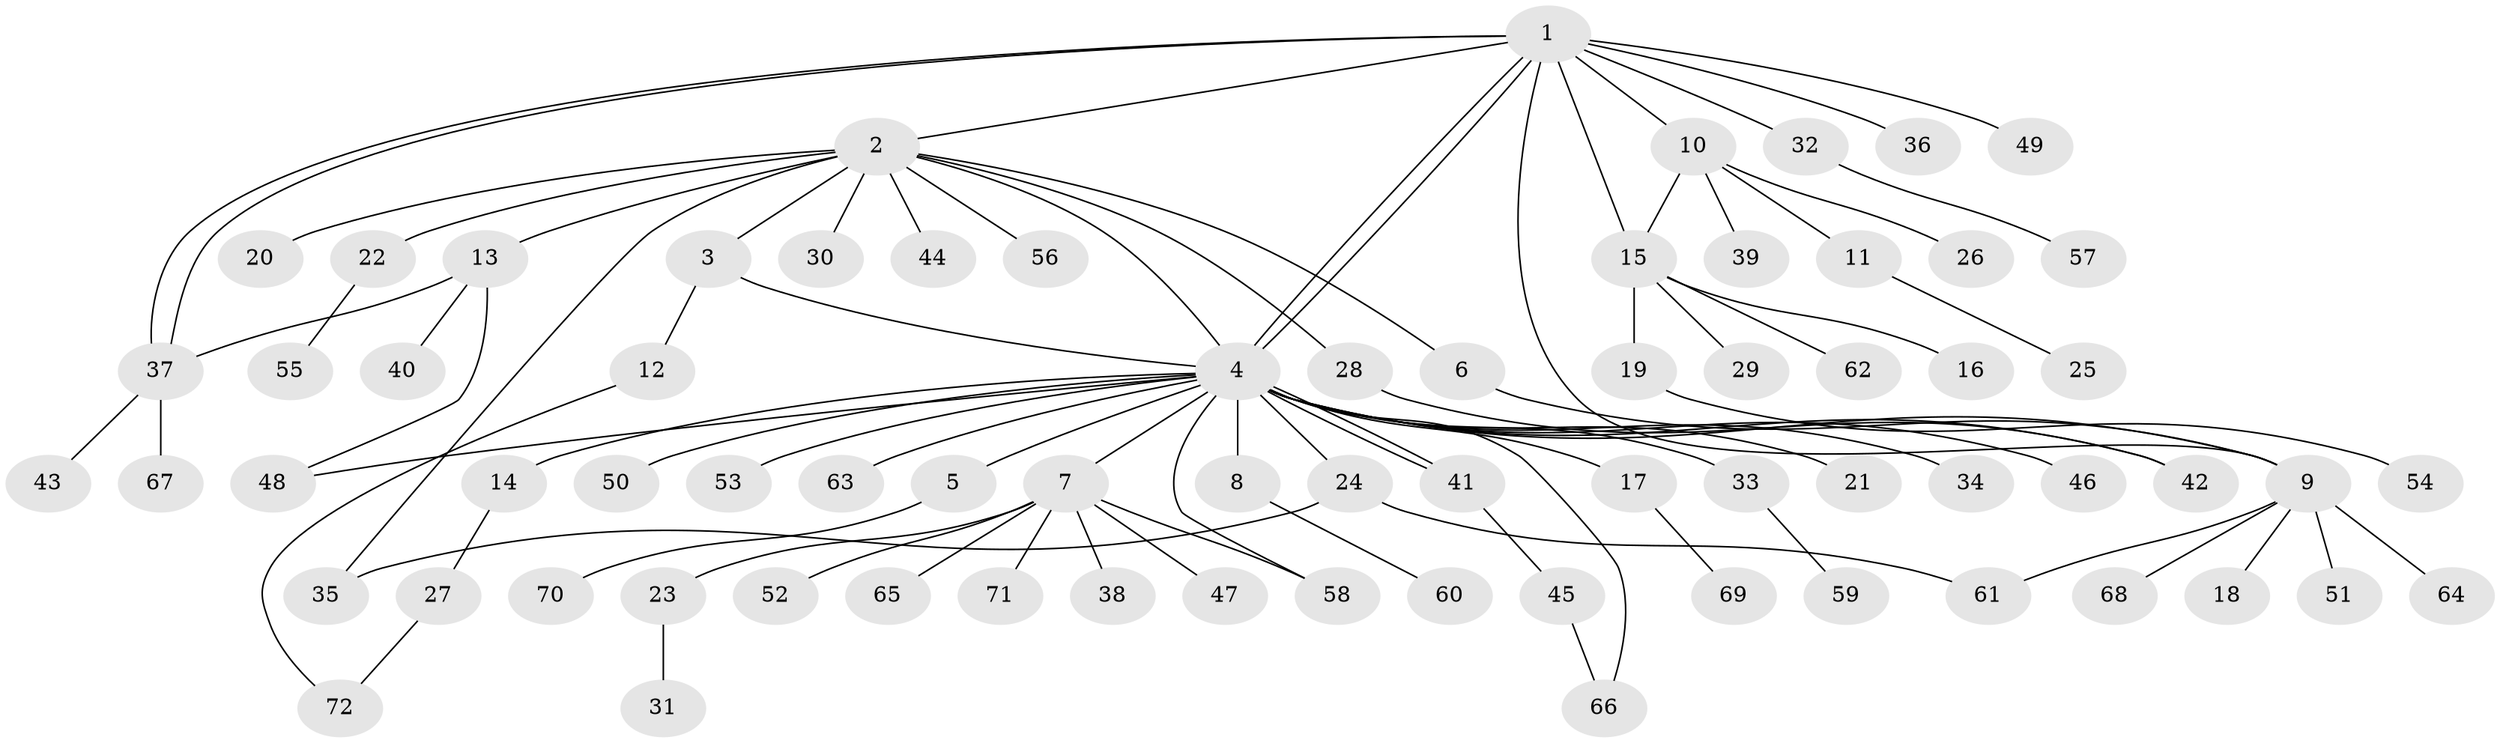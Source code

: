 // coarse degree distribution, {10: 0.019230769230769232, 11: 0.019230769230769232, 3: 0.057692307692307696, 22: 0.019230769230769232, 1: 0.5961538461538461, 2: 0.19230769230769232, 7: 0.038461538461538464, 4: 0.038461538461538464, 5: 0.019230769230769232}
// Generated by graph-tools (version 1.1) at 2025/51/02/27/25 19:51:57]
// undirected, 72 vertices, 87 edges
graph export_dot {
graph [start="1"]
  node [color=gray90,style=filled];
  1;
  2;
  3;
  4;
  5;
  6;
  7;
  8;
  9;
  10;
  11;
  12;
  13;
  14;
  15;
  16;
  17;
  18;
  19;
  20;
  21;
  22;
  23;
  24;
  25;
  26;
  27;
  28;
  29;
  30;
  31;
  32;
  33;
  34;
  35;
  36;
  37;
  38;
  39;
  40;
  41;
  42;
  43;
  44;
  45;
  46;
  47;
  48;
  49;
  50;
  51;
  52;
  53;
  54;
  55;
  56;
  57;
  58;
  59;
  60;
  61;
  62;
  63;
  64;
  65;
  66;
  67;
  68;
  69;
  70;
  71;
  72;
  1 -- 2;
  1 -- 4;
  1 -- 4;
  1 -- 9;
  1 -- 10;
  1 -- 15;
  1 -- 32;
  1 -- 36;
  1 -- 37;
  1 -- 37;
  1 -- 49;
  2 -- 3;
  2 -- 4;
  2 -- 6;
  2 -- 13;
  2 -- 20;
  2 -- 22;
  2 -- 28;
  2 -- 30;
  2 -- 35;
  2 -- 44;
  2 -- 56;
  3 -- 4;
  3 -- 12;
  4 -- 5;
  4 -- 7;
  4 -- 8;
  4 -- 9;
  4 -- 14;
  4 -- 17;
  4 -- 21;
  4 -- 24;
  4 -- 33;
  4 -- 34;
  4 -- 41;
  4 -- 41;
  4 -- 42;
  4 -- 46;
  4 -- 48;
  4 -- 50;
  4 -- 53;
  4 -- 58;
  4 -- 63;
  4 -- 66;
  5 -- 70;
  6 -- 9;
  7 -- 23;
  7 -- 38;
  7 -- 47;
  7 -- 52;
  7 -- 58;
  7 -- 65;
  7 -- 71;
  8 -- 60;
  9 -- 18;
  9 -- 51;
  9 -- 61;
  9 -- 64;
  9 -- 68;
  10 -- 11;
  10 -- 15;
  10 -- 26;
  10 -- 39;
  11 -- 25;
  12 -- 72;
  13 -- 37;
  13 -- 40;
  13 -- 48;
  14 -- 27;
  15 -- 16;
  15 -- 19;
  15 -- 29;
  15 -- 62;
  17 -- 69;
  19 -- 54;
  22 -- 55;
  23 -- 31;
  24 -- 35;
  24 -- 61;
  27 -- 72;
  28 -- 42;
  32 -- 57;
  33 -- 59;
  37 -- 43;
  37 -- 67;
  41 -- 45;
  45 -- 66;
}
